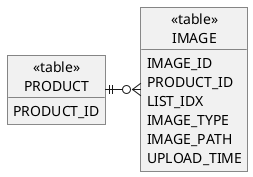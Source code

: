 @startuml

object "<<table>>\nPRODUCT" as a {
    PRODUCT_ID
}

object "<<table>>\nIMAGE" as b {
    IMAGE_ID
    PRODUCT_ID
    LIST_IDX
    IMAGE_TYPE
    IMAGE_PATH
    UPLOAD_TIME
}

a ||-r-o{ b

@enduml